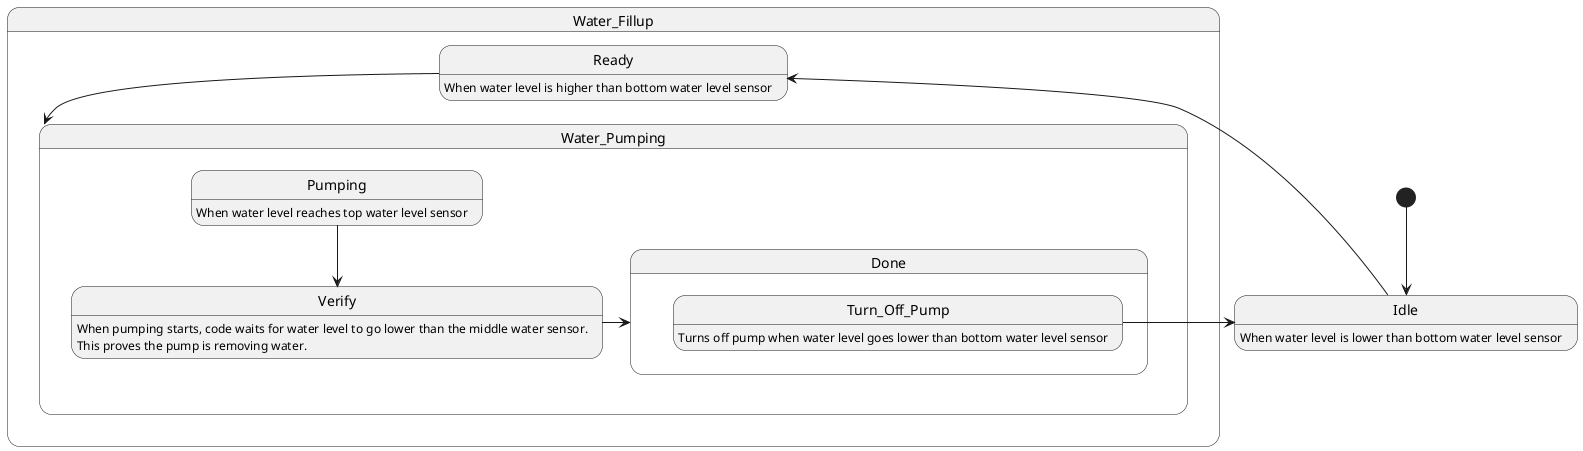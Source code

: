 @startuml

[*] -Down-> Idle



state Water_Fillup {
Idle -Down-> Ready
Idle : When water level is lower than bottom water level sensor

Ready -Down-> Water_Pumping
Ready : When water level is higher than bottom water level sensor
}

state Water_Pumping {

Pumping -Down-> Verify
Pumping : When water level reaches top water level sensor

Verify -> Done
Verify : When pumping starts, code waits for water level to go lower than the middle water sensor.\nThis proves the pump is removing water.
}
 state Done {
Turn_Off_Pump -> Idle
Turn_Off_Pump : Turns off pump when water level goes lower than bottom water level sensor
  }



@enduml